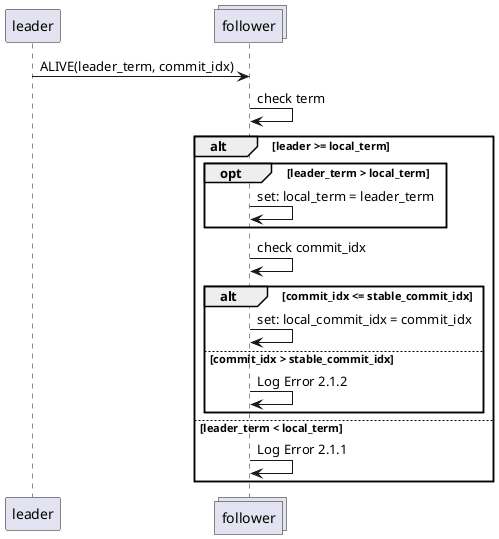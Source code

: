 @startuml
participant leader
collections follower



leader->follower: ALIVE(leader_term, commit_idx)

follower->follower: check term

alt leader >= local_term

    opt leader_term > local_term
        follower->follower: set: local_term = leader_term
    end

    follower->follower: check commit_idx

    alt commit_idx <= stable_commit_idx
        follower->follower: set: local_commit_idx = commit_idx

    else commit_idx > stable_commit_idx
        follower->follower: Log Error 2.1.2
    end
else leader_term < local_term
    follower->follower: Log Error 2.1.1

end



deactivate follower

@enduml